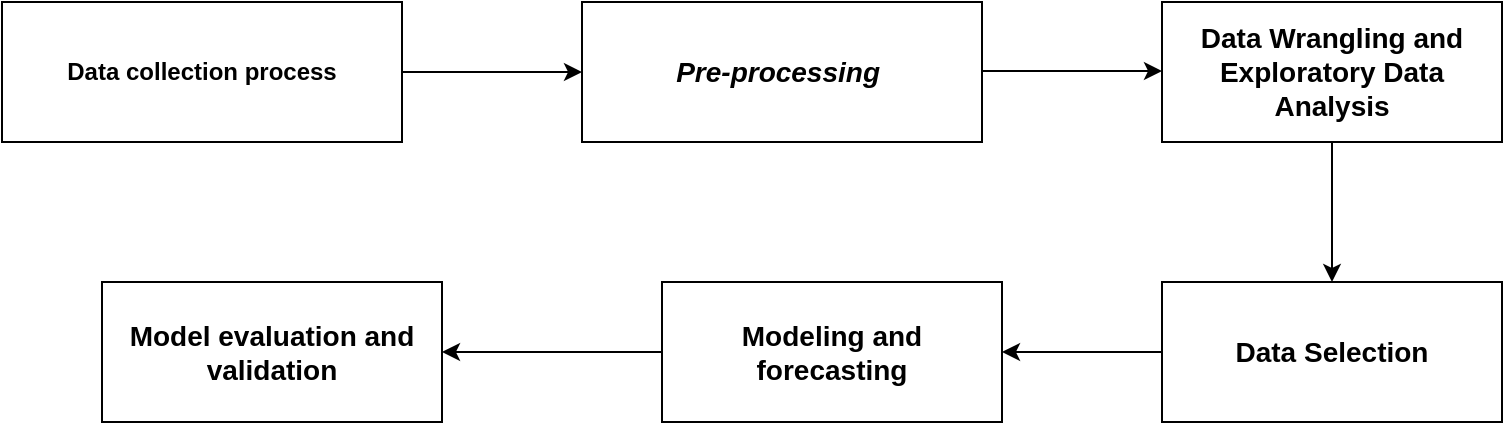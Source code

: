 <mxfile version="20.8.5" type="github"><diagram id="_Go5knUFLANZd7xwZMze" name="Page-1"><mxGraphModel dx="1257" dy="746" grid="1" gridSize="10" guides="1" tooltips="1" connect="1" arrows="1" fold="1" page="1" pageScale="1" pageWidth="850" pageHeight="1100" math="0" shadow="0"><root><mxCell id="0"/><mxCell id="1" parent="0"/><mxCell id="yygzN4d4n03H22SBokD2-1" value="&lt;b&gt;Data collection process&lt;/b&gt;" style="rounded=0;whiteSpace=wrap;html=1;" vertex="1" parent="1"><mxGeometry x="50" y="50" width="200" height="70" as="geometry"/></mxCell><mxCell id="yygzN4d4n03H22SBokD2-3" value="&lt;b&gt;&lt;font style=&quot;font-size: 14px;&quot;&gt;&lt;i&gt;Pre-processing&amp;nbsp;&lt;/i&gt;&lt;/font&gt;&lt;/b&gt;" style="rounded=0;whiteSpace=wrap;html=1;" vertex="1" parent="1"><mxGeometry x="340" y="50" width="200" height="70" as="geometry"/></mxCell><mxCell id="yygzN4d4n03H22SBokD2-5" value="" style="endArrow=classic;html=1;rounded=0;fontSize=14;exitX=1;exitY=0.5;exitDx=0;exitDy=0;" edge="1" parent="1"><mxGeometry width="50" height="50" relative="1" as="geometry"><mxPoint x="540" y="84.5" as="sourcePoint"/><mxPoint x="630" y="84.5" as="targetPoint"/></mxGeometry></mxCell><mxCell id="yygzN4d4n03H22SBokD2-7" value="" style="endArrow=classic;html=1;rounded=0;fontSize=14;entryX=0;entryY=0.5;entryDx=0;entryDy=0;" edge="1" parent="1" source="yygzN4d4n03H22SBokD2-1" target="yygzN4d4n03H22SBokD2-3"><mxGeometry width="50" height="50" relative="1" as="geometry"><mxPoint x="250" y="135" as="sourcePoint"/><mxPoint x="320.711" y="85" as="targetPoint"/></mxGeometry></mxCell><mxCell id="yygzN4d4n03H22SBokD2-10" value="&lt;b&gt;Data Wrangling and Exploratory Data Analysis&lt;/b&gt;" style="rounded=0;whiteSpace=wrap;html=1;fontSize=14;" vertex="1" parent="1"><mxGeometry x="630" y="50" width="170" height="70" as="geometry"/></mxCell><mxCell id="yygzN4d4n03H22SBokD2-11" value="" style="endArrow=classic;html=1;rounded=0;fontSize=14;exitX=0.5;exitY=1;exitDx=0;exitDy=0;" edge="1" parent="1" source="yygzN4d4n03H22SBokD2-10"><mxGeometry width="50" height="50" relative="1" as="geometry"><mxPoint x="660" y="220.0" as="sourcePoint"/><mxPoint x="715" y="190" as="targetPoint"/></mxGeometry></mxCell><mxCell id="yygzN4d4n03H22SBokD2-12" value="&lt;b&gt;Data&amp;nbsp;Selection&lt;/b&gt;" style="rounded=0;whiteSpace=wrap;html=1;fontSize=14;" vertex="1" parent="1"><mxGeometry x="630" y="190" width="170" height="70" as="geometry"/></mxCell><mxCell id="yygzN4d4n03H22SBokD2-13" value="&lt;b&gt;Modeling and forecasting&lt;/b&gt;" style="rounded=0;whiteSpace=wrap;html=1;fontSize=14;" vertex="1" parent="1"><mxGeometry x="380" y="190" width="170" height="70" as="geometry"/></mxCell><mxCell id="yygzN4d4n03H22SBokD2-14" value="" style="endArrow=classic;html=1;rounded=0;fontSize=14;exitX=0;exitY=0.5;exitDx=0;exitDy=0;entryX=1;entryY=0.5;entryDx=0;entryDy=0;" edge="1" parent="1" source="yygzN4d4n03H22SBokD2-12" target="yygzN4d4n03H22SBokD2-13"><mxGeometry width="50" height="50" relative="1" as="geometry"><mxPoint x="725" y="130" as="sourcePoint"/><mxPoint x="725" y="200" as="targetPoint"/></mxGeometry></mxCell><mxCell id="yygzN4d4n03H22SBokD2-16" value="&lt;b&gt;Model evaluation and validation&lt;/b&gt;" style="rounded=0;whiteSpace=wrap;html=1;fontSize=14;" vertex="1" parent="1"><mxGeometry x="100" y="190" width="170" height="70" as="geometry"/></mxCell><mxCell id="yygzN4d4n03H22SBokD2-18" value="" style="endArrow=classic;html=1;rounded=0;fontSize=14;exitX=0;exitY=0.5;exitDx=0;exitDy=0;entryX=1;entryY=0.5;entryDx=0;entryDy=0;" edge="1" parent="1" source="yygzN4d4n03H22SBokD2-13" target="yygzN4d4n03H22SBokD2-16"><mxGeometry width="50" height="50" relative="1" as="geometry"><mxPoint x="360" y="224.29" as="sourcePoint"/><mxPoint x="280" y="224.29" as="targetPoint"/></mxGeometry></mxCell></root></mxGraphModel></diagram></mxfile>